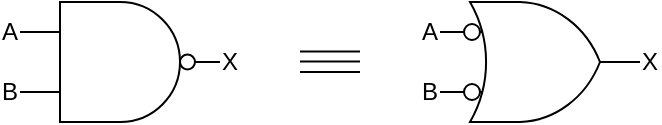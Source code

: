 <mxfile version="28.2.1">
  <diagram name="Page-1" id="_tPkWywT0ir11SWtcuY9">
    <mxGraphModel dx="1360" dy="765" grid="1" gridSize="10" guides="1" tooltips="1" connect="1" arrows="1" fold="1" page="1" pageScale="1" pageWidth="827" pageHeight="1169" math="0" shadow="0">
      <root>
        <mxCell id="0" />
        <mxCell id="1" parent="0" />
        <mxCell id="AKFyR6e9YBxYkag5AaTv-1" value="" style="verticalLabelPosition=bottom;shadow=0;dashed=0;align=center;html=1;verticalAlign=top;shape=mxgraph.electrical.logic_gates.logic_gate;operation=and;negating=1;negSize=0.15;" parent="1" vertex="1">
          <mxGeometry x="140" y="80" width="100" height="60" as="geometry" />
        </mxCell>
        <mxCell id="AKFyR6e9YBxYkag5AaTv-2" value="A" style="text;html=1;align=center;verticalAlign=middle;whiteSpace=wrap;rounded=0;" parent="1" vertex="1">
          <mxGeometry x="130" y="90" width="10" height="10" as="geometry" />
        </mxCell>
        <mxCell id="AKFyR6e9YBxYkag5AaTv-3" value="B" style="text;html=1;align=center;verticalAlign=middle;whiteSpace=wrap;rounded=0;" parent="1" vertex="1">
          <mxGeometry x="130" y="120" width="10" height="10" as="geometry" />
        </mxCell>
        <mxCell id="AKFyR6e9YBxYkag5AaTv-4" value="X" style="text;html=1;align=center;verticalAlign=middle;whiteSpace=wrap;rounded=0;" parent="1" vertex="1">
          <mxGeometry x="240" y="105" width="10" height="10" as="geometry" />
        </mxCell>
        <mxCell id="rZG7IXcRPpc-4h_geA1z-1" value="" style="verticalLabelPosition=bottom;shadow=0;dashed=0;align=center;html=1;verticalAlign=top;shape=mxgraph.electrical.logic_gates.logic_gate;operation=or;" parent="1" vertex="1">
          <mxGeometry x="350" y="80" width="100" height="60" as="geometry" />
        </mxCell>
        <mxCell id="rZG7IXcRPpc-4h_geA1z-2" value="" style="verticalLabelPosition=bottom;shadow=0;dashed=0;align=center;html=1;verticalAlign=top;shape=mxgraph.electrical.logic_gates.inverting_contact;" parent="1" vertex="1">
          <mxGeometry x="361" y="90" width="10" height="10" as="geometry" />
        </mxCell>
        <mxCell id="rZG7IXcRPpc-4h_geA1z-3" value="" style="verticalLabelPosition=bottom;shadow=0;dashed=0;align=center;html=1;verticalAlign=top;shape=mxgraph.electrical.logic_gates.inverting_contact;" parent="1" vertex="1">
          <mxGeometry x="361" y="120" width="10" height="10" as="geometry" />
        </mxCell>
        <mxCell id="rZG7IXcRPpc-4h_geA1z-4" value="A" style="text;html=1;align=center;verticalAlign=middle;whiteSpace=wrap;rounded=0;" parent="1" vertex="1">
          <mxGeometry x="340" y="90" width="10" height="10" as="geometry" />
        </mxCell>
        <mxCell id="rZG7IXcRPpc-4h_geA1z-5" value="B" style="text;html=1;align=center;verticalAlign=middle;whiteSpace=wrap;rounded=0;" parent="1" vertex="1">
          <mxGeometry x="340" y="120" width="10" height="10" as="geometry" />
        </mxCell>
        <mxCell id="rZG7IXcRPpc-4h_geA1z-6" value="X" style="text;html=1;align=center;verticalAlign=middle;whiteSpace=wrap;rounded=0;" parent="1" vertex="1">
          <mxGeometry x="450" y="105" width="10" height="10" as="geometry" />
        </mxCell>
        <mxCell id="rZG7IXcRPpc-4h_geA1z-7" value="" style="endArrow=none;html=1;rounded=0;" parent="1" edge="1">
          <mxGeometry width="50" height="50" relative="1" as="geometry">
            <mxPoint x="280" y="109.8" as="sourcePoint" />
            <mxPoint x="310" y="109.8" as="targetPoint" />
          </mxGeometry>
        </mxCell>
        <mxCell id="rZG7IXcRPpc-4h_geA1z-8" value="" style="endArrow=none;html=1;rounded=0;" parent="1" edge="1">
          <mxGeometry width="50" height="50" relative="1" as="geometry">
            <mxPoint x="280" y="115" as="sourcePoint" />
            <mxPoint x="310" y="115" as="targetPoint" />
          </mxGeometry>
        </mxCell>
        <mxCell id="rZG7IXcRPpc-4h_geA1z-9" value="" style="endArrow=none;html=1;rounded=0;" parent="1" edge="1">
          <mxGeometry width="50" height="50" relative="1" as="geometry">
            <mxPoint x="280" y="104.77" as="sourcePoint" />
            <mxPoint x="310" y="104.77" as="targetPoint" />
          </mxGeometry>
        </mxCell>
      </root>
    </mxGraphModel>
  </diagram>
</mxfile>
